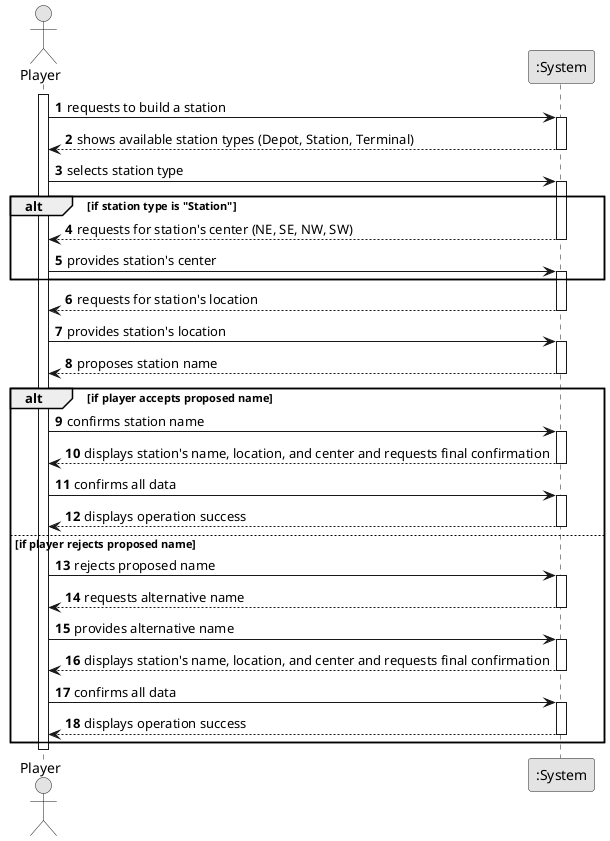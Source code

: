 @startuml
skinparam monochrome true
skinparam packageStyle rectangle
skinparam shadowing false

autonumber

actor "Player" as Player
participant ":System" as System

activate Player

    Player -> System : requests to build a station
    activate System

        System --> Player : shows available station types (Depot, Station, Terminal)
    deactivate System

    Player -> System : selects station type
    activate System

        alt if station type is "Station"
            System --> Player : requests for station's center (NE, SE, NW, SW)
            deactivate System

            Player -> System : provides station's center
            activate System
        end

        System --> Player : requests for station's location
    deactivate System

    Player -> System : provides station's location
    activate System

        System --> Player : proposes station name
    deactivate System

    alt if player accepts proposed name
        Player -> System : confirms station name
        activate System

            System --> Player : displays station's name, location, and center and requests final confirmation
        deactivate System

        Player -> System : confirms all data
        activate System

            System --> Player : displays operation success
        deactivate System

    else if player rejects proposed name

        Player -> System : rejects proposed name
        activate System

            System --> Player : requests alternative name
        deactivate System

        Player -> System : provides alternative name
        activate System

            System --> Player : displays station's name, location, and center and requests final confirmation
        deactivate System

        Player -> System : confirms all data
        activate System

            System --> Player : displays operation success
        deactivate System
    end

deactivate Player
@enduml